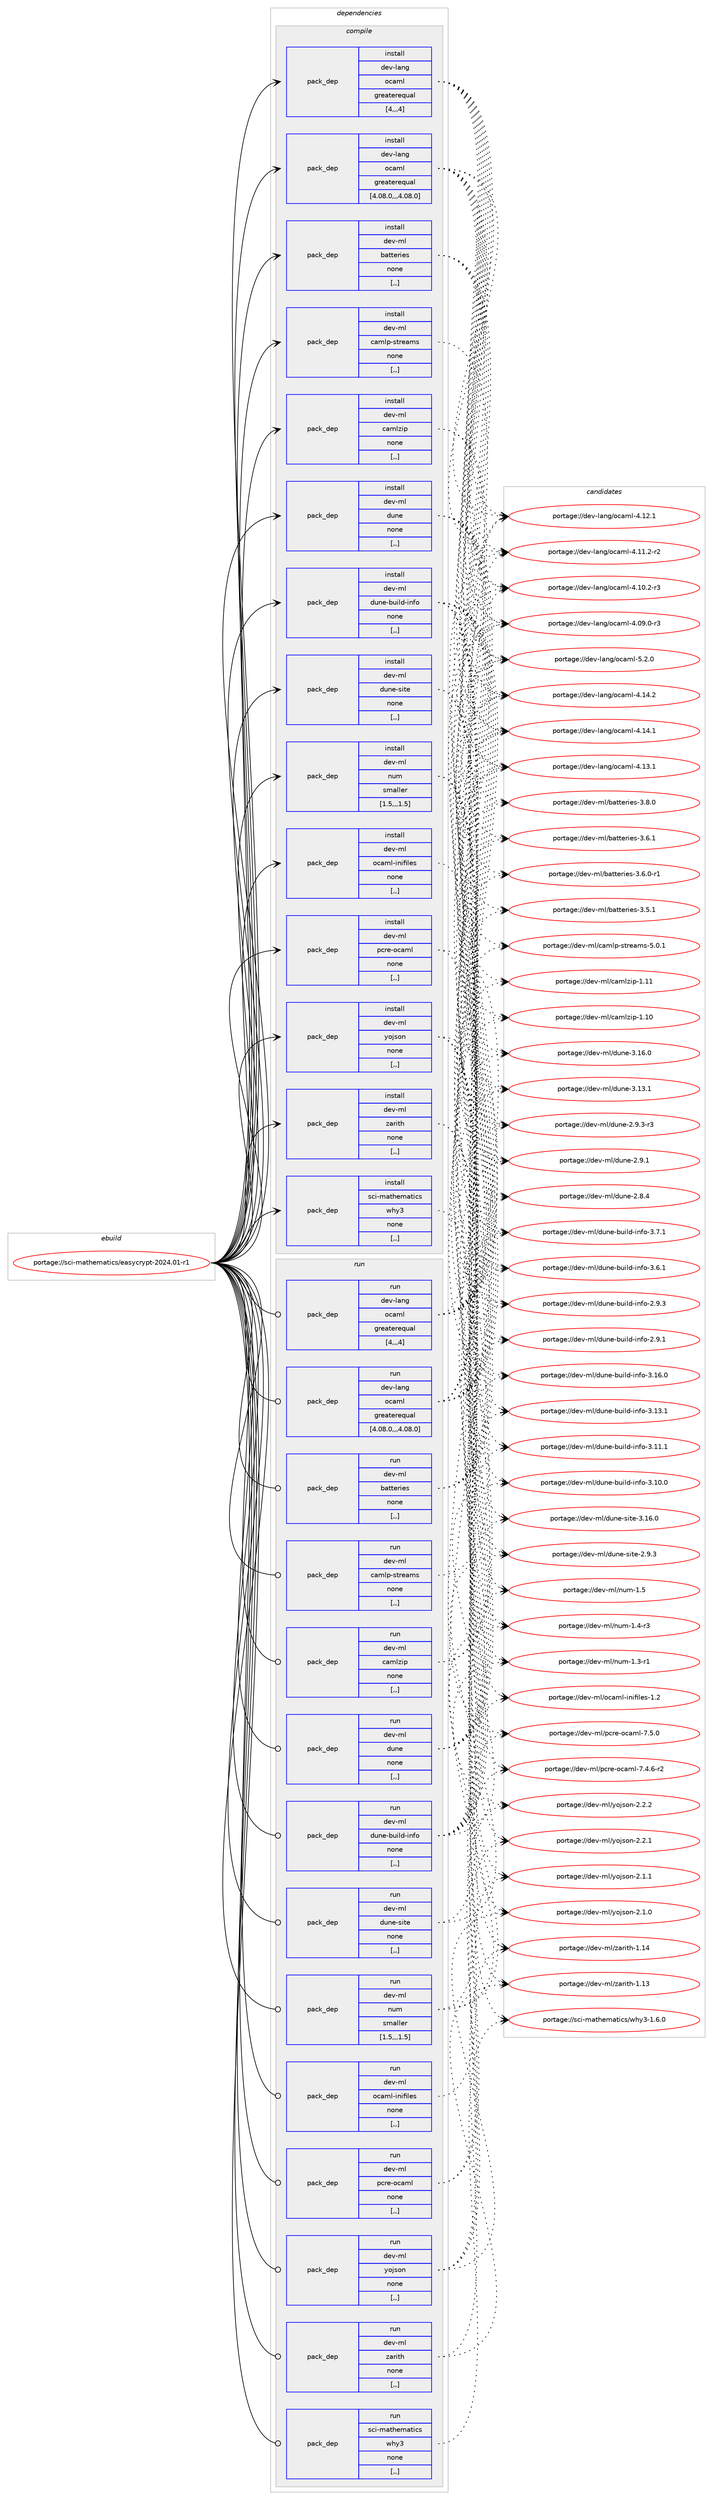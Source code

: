 digraph prolog {

# *************
# Graph options
# *************

newrank=true;
concentrate=true;
compound=true;
graph [rankdir=LR,fontname=Helvetica,fontsize=10,ranksep=1.5];#, ranksep=2.5, nodesep=0.2];
edge  [arrowhead=vee];
node  [fontname=Helvetica,fontsize=10];

# **********
# The ebuild
# **********

subgraph cluster_leftcol {
color=gray;
label=<<i>ebuild</i>>;
id [label="portage://sci-mathematics/easycrypt-2024.01-r1", color=red, width=4, href="../sci-mathematics/easycrypt-2024.01-r1.svg"];
}

# ****************
# The dependencies
# ****************

subgraph cluster_midcol {
color=gray;
label=<<i>dependencies</i>>;
subgraph cluster_compile {
fillcolor="#eeeeee";
style=filled;
label=<<i>compile</i>>;
subgraph pack668798 {
dependency917207 [label=<<TABLE BORDER="0" CELLBORDER="1" CELLSPACING="0" CELLPADDING="4" WIDTH="220"><TR><TD ROWSPAN="6" CELLPADDING="30">pack_dep</TD></TR><TR><TD WIDTH="110">install</TD></TR><TR><TD>dev-lang</TD></TR><TR><TD>ocaml</TD></TR><TR><TD>greaterequal</TD></TR><TR><TD>[4,,,4]</TD></TR></TABLE>>, shape=none, color=blue];
}
id:e -> dependency917207:w [weight=20,style="solid",arrowhead="vee"];
subgraph pack668799 {
dependency917208 [label=<<TABLE BORDER="0" CELLBORDER="1" CELLSPACING="0" CELLPADDING="4" WIDTH="220"><TR><TD ROWSPAN="6" CELLPADDING="30">pack_dep</TD></TR><TR><TD WIDTH="110">install</TD></TR><TR><TD>dev-lang</TD></TR><TR><TD>ocaml</TD></TR><TR><TD>greaterequal</TD></TR><TR><TD>[4.08.0,,,4.08.0]</TD></TR></TABLE>>, shape=none, color=blue];
}
id:e -> dependency917208:w [weight=20,style="solid",arrowhead="vee"];
subgraph pack668800 {
dependency917209 [label=<<TABLE BORDER="0" CELLBORDER="1" CELLSPACING="0" CELLPADDING="4" WIDTH="220"><TR><TD ROWSPAN="6" CELLPADDING="30">pack_dep</TD></TR><TR><TD WIDTH="110">install</TD></TR><TR><TD>dev-ml</TD></TR><TR><TD>batteries</TD></TR><TR><TD>none</TD></TR><TR><TD>[,,]</TD></TR></TABLE>>, shape=none, color=blue];
}
id:e -> dependency917209:w [weight=20,style="solid",arrowhead="vee"];
subgraph pack668801 {
dependency917210 [label=<<TABLE BORDER="0" CELLBORDER="1" CELLSPACING="0" CELLPADDING="4" WIDTH="220"><TR><TD ROWSPAN="6" CELLPADDING="30">pack_dep</TD></TR><TR><TD WIDTH="110">install</TD></TR><TR><TD>dev-ml</TD></TR><TR><TD>camlp-streams</TD></TR><TR><TD>none</TD></TR><TR><TD>[,,]</TD></TR></TABLE>>, shape=none, color=blue];
}
id:e -> dependency917210:w [weight=20,style="solid",arrowhead="vee"];
subgraph pack668802 {
dependency917211 [label=<<TABLE BORDER="0" CELLBORDER="1" CELLSPACING="0" CELLPADDING="4" WIDTH="220"><TR><TD ROWSPAN="6" CELLPADDING="30">pack_dep</TD></TR><TR><TD WIDTH="110">install</TD></TR><TR><TD>dev-ml</TD></TR><TR><TD>camlzip</TD></TR><TR><TD>none</TD></TR><TR><TD>[,,]</TD></TR></TABLE>>, shape=none, color=blue];
}
id:e -> dependency917211:w [weight=20,style="solid",arrowhead="vee"];
subgraph pack668803 {
dependency917212 [label=<<TABLE BORDER="0" CELLBORDER="1" CELLSPACING="0" CELLPADDING="4" WIDTH="220"><TR><TD ROWSPAN="6" CELLPADDING="30">pack_dep</TD></TR><TR><TD WIDTH="110">install</TD></TR><TR><TD>dev-ml</TD></TR><TR><TD>dune</TD></TR><TR><TD>none</TD></TR><TR><TD>[,,]</TD></TR></TABLE>>, shape=none, color=blue];
}
id:e -> dependency917212:w [weight=20,style="solid",arrowhead="vee"];
subgraph pack668804 {
dependency917213 [label=<<TABLE BORDER="0" CELLBORDER="1" CELLSPACING="0" CELLPADDING="4" WIDTH="220"><TR><TD ROWSPAN="6" CELLPADDING="30">pack_dep</TD></TR><TR><TD WIDTH="110">install</TD></TR><TR><TD>dev-ml</TD></TR><TR><TD>dune-build-info</TD></TR><TR><TD>none</TD></TR><TR><TD>[,,]</TD></TR></TABLE>>, shape=none, color=blue];
}
id:e -> dependency917213:w [weight=20,style="solid",arrowhead="vee"];
subgraph pack668805 {
dependency917214 [label=<<TABLE BORDER="0" CELLBORDER="1" CELLSPACING="0" CELLPADDING="4" WIDTH="220"><TR><TD ROWSPAN="6" CELLPADDING="30">pack_dep</TD></TR><TR><TD WIDTH="110">install</TD></TR><TR><TD>dev-ml</TD></TR><TR><TD>dune-site</TD></TR><TR><TD>none</TD></TR><TR><TD>[,,]</TD></TR></TABLE>>, shape=none, color=blue];
}
id:e -> dependency917214:w [weight=20,style="solid",arrowhead="vee"];
subgraph pack668806 {
dependency917215 [label=<<TABLE BORDER="0" CELLBORDER="1" CELLSPACING="0" CELLPADDING="4" WIDTH="220"><TR><TD ROWSPAN="6" CELLPADDING="30">pack_dep</TD></TR><TR><TD WIDTH="110">install</TD></TR><TR><TD>dev-ml</TD></TR><TR><TD>num</TD></TR><TR><TD>smaller</TD></TR><TR><TD>[1.5,,,1.5]</TD></TR></TABLE>>, shape=none, color=blue];
}
id:e -> dependency917215:w [weight=20,style="solid",arrowhead="vee"];
subgraph pack668807 {
dependency917216 [label=<<TABLE BORDER="0" CELLBORDER="1" CELLSPACING="0" CELLPADDING="4" WIDTH="220"><TR><TD ROWSPAN="6" CELLPADDING="30">pack_dep</TD></TR><TR><TD WIDTH="110">install</TD></TR><TR><TD>dev-ml</TD></TR><TR><TD>ocaml-inifiles</TD></TR><TR><TD>none</TD></TR><TR><TD>[,,]</TD></TR></TABLE>>, shape=none, color=blue];
}
id:e -> dependency917216:w [weight=20,style="solid",arrowhead="vee"];
subgraph pack668808 {
dependency917217 [label=<<TABLE BORDER="0" CELLBORDER="1" CELLSPACING="0" CELLPADDING="4" WIDTH="220"><TR><TD ROWSPAN="6" CELLPADDING="30">pack_dep</TD></TR><TR><TD WIDTH="110">install</TD></TR><TR><TD>dev-ml</TD></TR><TR><TD>pcre-ocaml</TD></TR><TR><TD>none</TD></TR><TR><TD>[,,]</TD></TR></TABLE>>, shape=none, color=blue];
}
id:e -> dependency917217:w [weight=20,style="solid",arrowhead="vee"];
subgraph pack668809 {
dependency917218 [label=<<TABLE BORDER="0" CELLBORDER="1" CELLSPACING="0" CELLPADDING="4" WIDTH="220"><TR><TD ROWSPAN="6" CELLPADDING="30">pack_dep</TD></TR><TR><TD WIDTH="110">install</TD></TR><TR><TD>dev-ml</TD></TR><TR><TD>yojson</TD></TR><TR><TD>none</TD></TR><TR><TD>[,,]</TD></TR></TABLE>>, shape=none, color=blue];
}
id:e -> dependency917218:w [weight=20,style="solid",arrowhead="vee"];
subgraph pack668810 {
dependency917219 [label=<<TABLE BORDER="0" CELLBORDER="1" CELLSPACING="0" CELLPADDING="4" WIDTH="220"><TR><TD ROWSPAN="6" CELLPADDING="30">pack_dep</TD></TR><TR><TD WIDTH="110">install</TD></TR><TR><TD>dev-ml</TD></TR><TR><TD>zarith</TD></TR><TR><TD>none</TD></TR><TR><TD>[,,]</TD></TR></TABLE>>, shape=none, color=blue];
}
id:e -> dependency917219:w [weight=20,style="solid",arrowhead="vee"];
subgraph pack668811 {
dependency917220 [label=<<TABLE BORDER="0" CELLBORDER="1" CELLSPACING="0" CELLPADDING="4" WIDTH="220"><TR><TD ROWSPAN="6" CELLPADDING="30">pack_dep</TD></TR><TR><TD WIDTH="110">install</TD></TR><TR><TD>sci-mathematics</TD></TR><TR><TD>why3</TD></TR><TR><TD>none</TD></TR><TR><TD>[,,]</TD></TR></TABLE>>, shape=none, color=blue];
}
id:e -> dependency917220:w [weight=20,style="solid",arrowhead="vee"];
}
subgraph cluster_compileandrun {
fillcolor="#eeeeee";
style=filled;
label=<<i>compile and run</i>>;
}
subgraph cluster_run {
fillcolor="#eeeeee";
style=filled;
label=<<i>run</i>>;
subgraph pack668812 {
dependency917221 [label=<<TABLE BORDER="0" CELLBORDER="1" CELLSPACING="0" CELLPADDING="4" WIDTH="220"><TR><TD ROWSPAN="6" CELLPADDING="30">pack_dep</TD></TR><TR><TD WIDTH="110">run</TD></TR><TR><TD>dev-lang</TD></TR><TR><TD>ocaml</TD></TR><TR><TD>greaterequal</TD></TR><TR><TD>[4,,,4]</TD></TR></TABLE>>, shape=none, color=blue];
}
id:e -> dependency917221:w [weight=20,style="solid",arrowhead="odot"];
subgraph pack668813 {
dependency917222 [label=<<TABLE BORDER="0" CELLBORDER="1" CELLSPACING="0" CELLPADDING="4" WIDTH="220"><TR><TD ROWSPAN="6" CELLPADDING="30">pack_dep</TD></TR><TR><TD WIDTH="110">run</TD></TR><TR><TD>dev-lang</TD></TR><TR><TD>ocaml</TD></TR><TR><TD>greaterequal</TD></TR><TR><TD>[4.08.0,,,4.08.0]</TD></TR></TABLE>>, shape=none, color=blue];
}
id:e -> dependency917222:w [weight=20,style="solid",arrowhead="odot"];
subgraph pack668814 {
dependency917223 [label=<<TABLE BORDER="0" CELLBORDER="1" CELLSPACING="0" CELLPADDING="4" WIDTH="220"><TR><TD ROWSPAN="6" CELLPADDING="30">pack_dep</TD></TR><TR><TD WIDTH="110">run</TD></TR><TR><TD>dev-ml</TD></TR><TR><TD>batteries</TD></TR><TR><TD>none</TD></TR><TR><TD>[,,]</TD></TR></TABLE>>, shape=none, color=blue];
}
id:e -> dependency917223:w [weight=20,style="solid",arrowhead="odot"];
subgraph pack668815 {
dependency917224 [label=<<TABLE BORDER="0" CELLBORDER="1" CELLSPACING="0" CELLPADDING="4" WIDTH="220"><TR><TD ROWSPAN="6" CELLPADDING="30">pack_dep</TD></TR><TR><TD WIDTH="110">run</TD></TR><TR><TD>dev-ml</TD></TR><TR><TD>camlp-streams</TD></TR><TR><TD>none</TD></TR><TR><TD>[,,]</TD></TR></TABLE>>, shape=none, color=blue];
}
id:e -> dependency917224:w [weight=20,style="solid",arrowhead="odot"];
subgraph pack668816 {
dependency917225 [label=<<TABLE BORDER="0" CELLBORDER="1" CELLSPACING="0" CELLPADDING="4" WIDTH="220"><TR><TD ROWSPAN="6" CELLPADDING="30">pack_dep</TD></TR><TR><TD WIDTH="110">run</TD></TR><TR><TD>dev-ml</TD></TR><TR><TD>camlzip</TD></TR><TR><TD>none</TD></TR><TR><TD>[,,]</TD></TR></TABLE>>, shape=none, color=blue];
}
id:e -> dependency917225:w [weight=20,style="solid",arrowhead="odot"];
subgraph pack668817 {
dependency917226 [label=<<TABLE BORDER="0" CELLBORDER="1" CELLSPACING="0" CELLPADDING="4" WIDTH="220"><TR><TD ROWSPAN="6" CELLPADDING="30">pack_dep</TD></TR><TR><TD WIDTH="110">run</TD></TR><TR><TD>dev-ml</TD></TR><TR><TD>dune</TD></TR><TR><TD>none</TD></TR><TR><TD>[,,]</TD></TR></TABLE>>, shape=none, color=blue];
}
id:e -> dependency917226:w [weight=20,style="solid",arrowhead="odot"];
subgraph pack668818 {
dependency917227 [label=<<TABLE BORDER="0" CELLBORDER="1" CELLSPACING="0" CELLPADDING="4" WIDTH="220"><TR><TD ROWSPAN="6" CELLPADDING="30">pack_dep</TD></TR><TR><TD WIDTH="110">run</TD></TR><TR><TD>dev-ml</TD></TR><TR><TD>dune-build-info</TD></TR><TR><TD>none</TD></TR><TR><TD>[,,]</TD></TR></TABLE>>, shape=none, color=blue];
}
id:e -> dependency917227:w [weight=20,style="solid",arrowhead="odot"];
subgraph pack668819 {
dependency917228 [label=<<TABLE BORDER="0" CELLBORDER="1" CELLSPACING="0" CELLPADDING="4" WIDTH="220"><TR><TD ROWSPAN="6" CELLPADDING="30">pack_dep</TD></TR><TR><TD WIDTH="110">run</TD></TR><TR><TD>dev-ml</TD></TR><TR><TD>dune-site</TD></TR><TR><TD>none</TD></TR><TR><TD>[,,]</TD></TR></TABLE>>, shape=none, color=blue];
}
id:e -> dependency917228:w [weight=20,style="solid",arrowhead="odot"];
subgraph pack668820 {
dependency917229 [label=<<TABLE BORDER="0" CELLBORDER="1" CELLSPACING="0" CELLPADDING="4" WIDTH="220"><TR><TD ROWSPAN="6" CELLPADDING="30">pack_dep</TD></TR><TR><TD WIDTH="110">run</TD></TR><TR><TD>dev-ml</TD></TR><TR><TD>num</TD></TR><TR><TD>smaller</TD></TR><TR><TD>[1.5,,,1.5]</TD></TR></TABLE>>, shape=none, color=blue];
}
id:e -> dependency917229:w [weight=20,style="solid",arrowhead="odot"];
subgraph pack668821 {
dependency917230 [label=<<TABLE BORDER="0" CELLBORDER="1" CELLSPACING="0" CELLPADDING="4" WIDTH="220"><TR><TD ROWSPAN="6" CELLPADDING="30">pack_dep</TD></TR><TR><TD WIDTH="110">run</TD></TR><TR><TD>dev-ml</TD></TR><TR><TD>ocaml-inifiles</TD></TR><TR><TD>none</TD></TR><TR><TD>[,,]</TD></TR></TABLE>>, shape=none, color=blue];
}
id:e -> dependency917230:w [weight=20,style="solid",arrowhead="odot"];
subgraph pack668822 {
dependency917231 [label=<<TABLE BORDER="0" CELLBORDER="1" CELLSPACING="0" CELLPADDING="4" WIDTH="220"><TR><TD ROWSPAN="6" CELLPADDING="30">pack_dep</TD></TR><TR><TD WIDTH="110">run</TD></TR><TR><TD>dev-ml</TD></TR><TR><TD>pcre-ocaml</TD></TR><TR><TD>none</TD></TR><TR><TD>[,,]</TD></TR></TABLE>>, shape=none, color=blue];
}
id:e -> dependency917231:w [weight=20,style="solid",arrowhead="odot"];
subgraph pack668823 {
dependency917232 [label=<<TABLE BORDER="0" CELLBORDER="1" CELLSPACING="0" CELLPADDING="4" WIDTH="220"><TR><TD ROWSPAN="6" CELLPADDING="30">pack_dep</TD></TR><TR><TD WIDTH="110">run</TD></TR><TR><TD>dev-ml</TD></TR><TR><TD>yojson</TD></TR><TR><TD>none</TD></TR><TR><TD>[,,]</TD></TR></TABLE>>, shape=none, color=blue];
}
id:e -> dependency917232:w [weight=20,style="solid",arrowhead="odot"];
subgraph pack668824 {
dependency917233 [label=<<TABLE BORDER="0" CELLBORDER="1" CELLSPACING="0" CELLPADDING="4" WIDTH="220"><TR><TD ROWSPAN="6" CELLPADDING="30">pack_dep</TD></TR><TR><TD WIDTH="110">run</TD></TR><TR><TD>dev-ml</TD></TR><TR><TD>zarith</TD></TR><TR><TD>none</TD></TR><TR><TD>[,,]</TD></TR></TABLE>>, shape=none, color=blue];
}
id:e -> dependency917233:w [weight=20,style="solid",arrowhead="odot"];
subgraph pack668825 {
dependency917234 [label=<<TABLE BORDER="0" CELLBORDER="1" CELLSPACING="0" CELLPADDING="4" WIDTH="220"><TR><TD ROWSPAN="6" CELLPADDING="30">pack_dep</TD></TR><TR><TD WIDTH="110">run</TD></TR><TR><TD>sci-mathematics</TD></TR><TR><TD>why3</TD></TR><TR><TD>none</TD></TR><TR><TD>[,,]</TD></TR></TABLE>>, shape=none, color=blue];
}
id:e -> dependency917234:w [weight=20,style="solid",arrowhead="odot"];
}
}

# **************
# The candidates
# **************

subgraph cluster_choices {
rank=same;
color=gray;
label=<<i>candidates</i>>;

subgraph choice668798 {
color=black;
nodesep=1;
choice1001011184510897110103471119997109108455346504648 [label="portage://dev-lang/ocaml-5.2.0", color=red, width=4,href="../dev-lang/ocaml-5.2.0.svg"];
choice100101118451089711010347111999710910845524649524650 [label="portage://dev-lang/ocaml-4.14.2", color=red, width=4,href="../dev-lang/ocaml-4.14.2.svg"];
choice100101118451089711010347111999710910845524649524649 [label="portage://dev-lang/ocaml-4.14.1", color=red, width=4,href="../dev-lang/ocaml-4.14.1.svg"];
choice100101118451089711010347111999710910845524649514649 [label="portage://dev-lang/ocaml-4.13.1", color=red, width=4,href="../dev-lang/ocaml-4.13.1.svg"];
choice100101118451089711010347111999710910845524649504649 [label="portage://dev-lang/ocaml-4.12.1", color=red, width=4,href="../dev-lang/ocaml-4.12.1.svg"];
choice1001011184510897110103471119997109108455246494946504511450 [label="portage://dev-lang/ocaml-4.11.2-r2", color=red, width=4,href="../dev-lang/ocaml-4.11.2-r2.svg"];
choice1001011184510897110103471119997109108455246494846504511451 [label="portage://dev-lang/ocaml-4.10.2-r3", color=red, width=4,href="../dev-lang/ocaml-4.10.2-r3.svg"];
choice1001011184510897110103471119997109108455246485746484511451 [label="portage://dev-lang/ocaml-4.09.0-r3", color=red, width=4,href="../dev-lang/ocaml-4.09.0-r3.svg"];
dependency917207:e -> choice1001011184510897110103471119997109108455346504648:w [style=dotted,weight="100"];
dependency917207:e -> choice100101118451089711010347111999710910845524649524650:w [style=dotted,weight="100"];
dependency917207:e -> choice100101118451089711010347111999710910845524649524649:w [style=dotted,weight="100"];
dependency917207:e -> choice100101118451089711010347111999710910845524649514649:w [style=dotted,weight="100"];
dependency917207:e -> choice100101118451089711010347111999710910845524649504649:w [style=dotted,weight="100"];
dependency917207:e -> choice1001011184510897110103471119997109108455246494946504511450:w [style=dotted,weight="100"];
dependency917207:e -> choice1001011184510897110103471119997109108455246494846504511451:w [style=dotted,weight="100"];
dependency917207:e -> choice1001011184510897110103471119997109108455246485746484511451:w [style=dotted,weight="100"];
}
subgraph choice668799 {
color=black;
nodesep=1;
choice1001011184510897110103471119997109108455346504648 [label="portage://dev-lang/ocaml-5.2.0", color=red, width=4,href="../dev-lang/ocaml-5.2.0.svg"];
choice100101118451089711010347111999710910845524649524650 [label="portage://dev-lang/ocaml-4.14.2", color=red, width=4,href="../dev-lang/ocaml-4.14.2.svg"];
choice100101118451089711010347111999710910845524649524649 [label="portage://dev-lang/ocaml-4.14.1", color=red, width=4,href="../dev-lang/ocaml-4.14.1.svg"];
choice100101118451089711010347111999710910845524649514649 [label="portage://dev-lang/ocaml-4.13.1", color=red, width=4,href="../dev-lang/ocaml-4.13.1.svg"];
choice100101118451089711010347111999710910845524649504649 [label="portage://dev-lang/ocaml-4.12.1", color=red, width=4,href="../dev-lang/ocaml-4.12.1.svg"];
choice1001011184510897110103471119997109108455246494946504511450 [label="portage://dev-lang/ocaml-4.11.2-r2", color=red, width=4,href="../dev-lang/ocaml-4.11.2-r2.svg"];
choice1001011184510897110103471119997109108455246494846504511451 [label="portage://dev-lang/ocaml-4.10.2-r3", color=red, width=4,href="../dev-lang/ocaml-4.10.2-r3.svg"];
choice1001011184510897110103471119997109108455246485746484511451 [label="portage://dev-lang/ocaml-4.09.0-r3", color=red, width=4,href="../dev-lang/ocaml-4.09.0-r3.svg"];
dependency917208:e -> choice1001011184510897110103471119997109108455346504648:w [style=dotted,weight="100"];
dependency917208:e -> choice100101118451089711010347111999710910845524649524650:w [style=dotted,weight="100"];
dependency917208:e -> choice100101118451089711010347111999710910845524649524649:w [style=dotted,weight="100"];
dependency917208:e -> choice100101118451089711010347111999710910845524649514649:w [style=dotted,weight="100"];
dependency917208:e -> choice100101118451089711010347111999710910845524649504649:w [style=dotted,weight="100"];
dependency917208:e -> choice1001011184510897110103471119997109108455246494946504511450:w [style=dotted,weight="100"];
dependency917208:e -> choice1001011184510897110103471119997109108455246494846504511451:w [style=dotted,weight="100"];
dependency917208:e -> choice1001011184510897110103471119997109108455246485746484511451:w [style=dotted,weight="100"];
}
subgraph choice668800 {
color=black;
nodesep=1;
choice10010111845109108479897116116101114105101115455146564648 [label="portage://dev-ml/batteries-3.8.0", color=red, width=4,href="../dev-ml/batteries-3.8.0.svg"];
choice10010111845109108479897116116101114105101115455146544649 [label="portage://dev-ml/batteries-3.6.1", color=red, width=4,href="../dev-ml/batteries-3.6.1.svg"];
choice100101118451091084798971161161011141051011154551465446484511449 [label="portage://dev-ml/batteries-3.6.0-r1", color=red, width=4,href="../dev-ml/batteries-3.6.0-r1.svg"];
choice10010111845109108479897116116101114105101115455146534649 [label="portage://dev-ml/batteries-3.5.1", color=red, width=4,href="../dev-ml/batteries-3.5.1.svg"];
dependency917209:e -> choice10010111845109108479897116116101114105101115455146564648:w [style=dotted,weight="100"];
dependency917209:e -> choice10010111845109108479897116116101114105101115455146544649:w [style=dotted,weight="100"];
dependency917209:e -> choice100101118451091084798971161161011141051011154551465446484511449:w [style=dotted,weight="100"];
dependency917209:e -> choice10010111845109108479897116116101114105101115455146534649:w [style=dotted,weight="100"];
}
subgraph choice668801 {
color=black;
nodesep=1;
choice100101118451091084799971091081124511511611410197109115455346484649 [label="portage://dev-ml/camlp-streams-5.0.1", color=red, width=4,href="../dev-ml/camlp-streams-5.0.1.svg"];
dependency917210:e -> choice100101118451091084799971091081124511511611410197109115455346484649:w [style=dotted,weight="100"];
}
subgraph choice668802 {
color=black;
nodesep=1;
choice100101118451091084799971091081221051124549464949 [label="portage://dev-ml/camlzip-1.11", color=red, width=4,href="../dev-ml/camlzip-1.11.svg"];
choice100101118451091084799971091081221051124549464948 [label="portage://dev-ml/camlzip-1.10", color=red, width=4,href="../dev-ml/camlzip-1.10.svg"];
dependency917211:e -> choice100101118451091084799971091081221051124549464949:w [style=dotted,weight="100"];
dependency917211:e -> choice100101118451091084799971091081221051124549464948:w [style=dotted,weight="100"];
}
subgraph choice668803 {
color=black;
nodesep=1;
choice100101118451091084710011711010145514649544648 [label="portage://dev-ml/dune-3.16.0", color=red, width=4,href="../dev-ml/dune-3.16.0.svg"];
choice100101118451091084710011711010145514649514649 [label="portage://dev-ml/dune-3.13.1", color=red, width=4,href="../dev-ml/dune-3.13.1.svg"];
choice10010111845109108471001171101014550465746514511451 [label="portage://dev-ml/dune-2.9.3-r3", color=red, width=4,href="../dev-ml/dune-2.9.3-r3.svg"];
choice1001011184510910847100117110101455046574649 [label="portage://dev-ml/dune-2.9.1", color=red, width=4,href="../dev-ml/dune-2.9.1.svg"];
choice1001011184510910847100117110101455046564652 [label="portage://dev-ml/dune-2.8.4", color=red, width=4,href="../dev-ml/dune-2.8.4.svg"];
dependency917212:e -> choice100101118451091084710011711010145514649544648:w [style=dotted,weight="100"];
dependency917212:e -> choice100101118451091084710011711010145514649514649:w [style=dotted,weight="100"];
dependency917212:e -> choice10010111845109108471001171101014550465746514511451:w [style=dotted,weight="100"];
dependency917212:e -> choice1001011184510910847100117110101455046574649:w [style=dotted,weight="100"];
dependency917212:e -> choice1001011184510910847100117110101455046564652:w [style=dotted,weight="100"];
}
subgraph choice668804 {
color=black;
nodesep=1;
choice100101118451091084710011711010145981171051081004510511010211145514649544648 [label="portage://dev-ml/dune-build-info-3.16.0", color=red, width=4,href="../dev-ml/dune-build-info-3.16.0.svg"];
choice100101118451091084710011711010145981171051081004510511010211145514649514649 [label="portage://dev-ml/dune-build-info-3.13.1", color=red, width=4,href="../dev-ml/dune-build-info-3.13.1.svg"];
choice100101118451091084710011711010145981171051081004510511010211145514649494649 [label="portage://dev-ml/dune-build-info-3.11.1", color=red, width=4,href="../dev-ml/dune-build-info-3.11.1.svg"];
choice100101118451091084710011711010145981171051081004510511010211145514649484648 [label="portage://dev-ml/dune-build-info-3.10.0", color=red, width=4,href="../dev-ml/dune-build-info-3.10.0.svg"];
choice1001011184510910847100117110101459811710510810045105110102111455146554649 [label="portage://dev-ml/dune-build-info-3.7.1", color=red, width=4,href="../dev-ml/dune-build-info-3.7.1.svg"];
choice1001011184510910847100117110101459811710510810045105110102111455146544649 [label="portage://dev-ml/dune-build-info-3.6.1", color=red, width=4,href="../dev-ml/dune-build-info-3.6.1.svg"];
choice1001011184510910847100117110101459811710510810045105110102111455046574651 [label="portage://dev-ml/dune-build-info-2.9.3", color=red, width=4,href="../dev-ml/dune-build-info-2.9.3.svg"];
choice1001011184510910847100117110101459811710510810045105110102111455046574649 [label="portage://dev-ml/dune-build-info-2.9.1", color=red, width=4,href="../dev-ml/dune-build-info-2.9.1.svg"];
dependency917213:e -> choice100101118451091084710011711010145981171051081004510511010211145514649544648:w [style=dotted,weight="100"];
dependency917213:e -> choice100101118451091084710011711010145981171051081004510511010211145514649514649:w [style=dotted,weight="100"];
dependency917213:e -> choice100101118451091084710011711010145981171051081004510511010211145514649494649:w [style=dotted,weight="100"];
dependency917213:e -> choice100101118451091084710011711010145981171051081004510511010211145514649484648:w [style=dotted,weight="100"];
dependency917213:e -> choice1001011184510910847100117110101459811710510810045105110102111455146554649:w [style=dotted,weight="100"];
dependency917213:e -> choice1001011184510910847100117110101459811710510810045105110102111455146544649:w [style=dotted,weight="100"];
dependency917213:e -> choice1001011184510910847100117110101459811710510810045105110102111455046574651:w [style=dotted,weight="100"];
dependency917213:e -> choice1001011184510910847100117110101459811710510810045105110102111455046574649:w [style=dotted,weight="100"];
}
subgraph choice668805 {
color=black;
nodesep=1;
choice10010111845109108471001171101014511510511610145514649544648 [label="portage://dev-ml/dune-site-3.16.0", color=red, width=4,href="../dev-ml/dune-site-3.16.0.svg"];
choice100101118451091084710011711010145115105116101455046574651 [label="portage://dev-ml/dune-site-2.9.3", color=red, width=4,href="../dev-ml/dune-site-2.9.3.svg"];
dependency917214:e -> choice10010111845109108471001171101014511510511610145514649544648:w [style=dotted,weight="100"];
dependency917214:e -> choice100101118451091084710011711010145115105116101455046574651:w [style=dotted,weight="100"];
}
subgraph choice668806 {
color=black;
nodesep=1;
choice100101118451091084711011710945494653 [label="portage://dev-ml/num-1.5", color=red, width=4,href="../dev-ml/num-1.5.svg"];
choice1001011184510910847110117109454946524511451 [label="portage://dev-ml/num-1.4-r3", color=red, width=4,href="../dev-ml/num-1.4-r3.svg"];
choice1001011184510910847110117109454946514511449 [label="portage://dev-ml/num-1.3-r1", color=red, width=4,href="../dev-ml/num-1.3-r1.svg"];
dependency917215:e -> choice100101118451091084711011710945494653:w [style=dotted,weight="100"];
dependency917215:e -> choice1001011184510910847110117109454946524511451:w [style=dotted,weight="100"];
dependency917215:e -> choice1001011184510910847110117109454946514511449:w [style=dotted,weight="100"];
}
subgraph choice668807 {
color=black;
nodesep=1;
choice100101118451091084711199971091084510511010510210510810111545494650 [label="portage://dev-ml/ocaml-inifiles-1.2", color=red, width=4,href="../dev-ml/ocaml-inifiles-1.2.svg"];
dependency917216:e -> choice100101118451091084711199971091084510511010510210510810111545494650:w [style=dotted,weight="100"];
}
subgraph choice668808 {
color=black;
nodesep=1;
choice100101118451091084711299114101451119997109108455546534648 [label="portage://dev-ml/pcre-ocaml-7.5.0", color=red, width=4,href="../dev-ml/pcre-ocaml-7.5.0.svg"];
choice1001011184510910847112991141014511199971091084555465246544511450 [label="portage://dev-ml/pcre-ocaml-7.4.6-r2", color=red, width=4,href="../dev-ml/pcre-ocaml-7.4.6-r2.svg"];
dependency917217:e -> choice100101118451091084711299114101451119997109108455546534648:w [style=dotted,weight="100"];
dependency917217:e -> choice1001011184510910847112991141014511199971091084555465246544511450:w [style=dotted,weight="100"];
}
subgraph choice668809 {
color=black;
nodesep=1;
choice1001011184510910847121111106115111110455046504650 [label="portage://dev-ml/yojson-2.2.2", color=red, width=4,href="../dev-ml/yojson-2.2.2.svg"];
choice1001011184510910847121111106115111110455046504649 [label="portage://dev-ml/yojson-2.2.1", color=red, width=4,href="../dev-ml/yojson-2.2.1.svg"];
choice1001011184510910847121111106115111110455046494649 [label="portage://dev-ml/yojson-2.1.1", color=red, width=4,href="../dev-ml/yojson-2.1.1.svg"];
choice1001011184510910847121111106115111110455046494648 [label="portage://dev-ml/yojson-2.1.0", color=red, width=4,href="../dev-ml/yojson-2.1.0.svg"];
dependency917218:e -> choice1001011184510910847121111106115111110455046504650:w [style=dotted,weight="100"];
dependency917218:e -> choice1001011184510910847121111106115111110455046504649:w [style=dotted,weight="100"];
dependency917218:e -> choice1001011184510910847121111106115111110455046494649:w [style=dotted,weight="100"];
dependency917218:e -> choice1001011184510910847121111106115111110455046494648:w [style=dotted,weight="100"];
}
subgraph choice668810 {
color=black;
nodesep=1;
choice1001011184510910847122971141051161044549464952 [label="portage://dev-ml/zarith-1.14", color=red, width=4,href="../dev-ml/zarith-1.14.svg"];
choice1001011184510910847122971141051161044549464951 [label="portage://dev-ml/zarith-1.13", color=red, width=4,href="../dev-ml/zarith-1.13.svg"];
dependency917219:e -> choice1001011184510910847122971141051161044549464952:w [style=dotted,weight="100"];
dependency917219:e -> choice1001011184510910847122971141051161044549464951:w [style=dotted,weight="100"];
}
subgraph choice668811 {
color=black;
nodesep=1;
choice11599105451099711610410110997116105991154711910412151454946544648 [label="portage://sci-mathematics/why3-1.6.0", color=red, width=4,href="../sci-mathematics/why3-1.6.0.svg"];
dependency917220:e -> choice11599105451099711610410110997116105991154711910412151454946544648:w [style=dotted,weight="100"];
}
subgraph choice668812 {
color=black;
nodesep=1;
choice1001011184510897110103471119997109108455346504648 [label="portage://dev-lang/ocaml-5.2.0", color=red, width=4,href="../dev-lang/ocaml-5.2.0.svg"];
choice100101118451089711010347111999710910845524649524650 [label="portage://dev-lang/ocaml-4.14.2", color=red, width=4,href="../dev-lang/ocaml-4.14.2.svg"];
choice100101118451089711010347111999710910845524649524649 [label="portage://dev-lang/ocaml-4.14.1", color=red, width=4,href="../dev-lang/ocaml-4.14.1.svg"];
choice100101118451089711010347111999710910845524649514649 [label="portage://dev-lang/ocaml-4.13.1", color=red, width=4,href="../dev-lang/ocaml-4.13.1.svg"];
choice100101118451089711010347111999710910845524649504649 [label="portage://dev-lang/ocaml-4.12.1", color=red, width=4,href="../dev-lang/ocaml-4.12.1.svg"];
choice1001011184510897110103471119997109108455246494946504511450 [label="portage://dev-lang/ocaml-4.11.2-r2", color=red, width=4,href="../dev-lang/ocaml-4.11.2-r2.svg"];
choice1001011184510897110103471119997109108455246494846504511451 [label="portage://dev-lang/ocaml-4.10.2-r3", color=red, width=4,href="../dev-lang/ocaml-4.10.2-r3.svg"];
choice1001011184510897110103471119997109108455246485746484511451 [label="portage://dev-lang/ocaml-4.09.0-r3", color=red, width=4,href="../dev-lang/ocaml-4.09.0-r3.svg"];
dependency917221:e -> choice1001011184510897110103471119997109108455346504648:w [style=dotted,weight="100"];
dependency917221:e -> choice100101118451089711010347111999710910845524649524650:w [style=dotted,weight="100"];
dependency917221:e -> choice100101118451089711010347111999710910845524649524649:w [style=dotted,weight="100"];
dependency917221:e -> choice100101118451089711010347111999710910845524649514649:w [style=dotted,weight="100"];
dependency917221:e -> choice100101118451089711010347111999710910845524649504649:w [style=dotted,weight="100"];
dependency917221:e -> choice1001011184510897110103471119997109108455246494946504511450:w [style=dotted,weight="100"];
dependency917221:e -> choice1001011184510897110103471119997109108455246494846504511451:w [style=dotted,weight="100"];
dependency917221:e -> choice1001011184510897110103471119997109108455246485746484511451:w [style=dotted,weight="100"];
}
subgraph choice668813 {
color=black;
nodesep=1;
choice1001011184510897110103471119997109108455346504648 [label="portage://dev-lang/ocaml-5.2.0", color=red, width=4,href="../dev-lang/ocaml-5.2.0.svg"];
choice100101118451089711010347111999710910845524649524650 [label="portage://dev-lang/ocaml-4.14.2", color=red, width=4,href="../dev-lang/ocaml-4.14.2.svg"];
choice100101118451089711010347111999710910845524649524649 [label="portage://dev-lang/ocaml-4.14.1", color=red, width=4,href="../dev-lang/ocaml-4.14.1.svg"];
choice100101118451089711010347111999710910845524649514649 [label="portage://dev-lang/ocaml-4.13.1", color=red, width=4,href="../dev-lang/ocaml-4.13.1.svg"];
choice100101118451089711010347111999710910845524649504649 [label="portage://dev-lang/ocaml-4.12.1", color=red, width=4,href="../dev-lang/ocaml-4.12.1.svg"];
choice1001011184510897110103471119997109108455246494946504511450 [label="portage://dev-lang/ocaml-4.11.2-r2", color=red, width=4,href="../dev-lang/ocaml-4.11.2-r2.svg"];
choice1001011184510897110103471119997109108455246494846504511451 [label="portage://dev-lang/ocaml-4.10.2-r3", color=red, width=4,href="../dev-lang/ocaml-4.10.2-r3.svg"];
choice1001011184510897110103471119997109108455246485746484511451 [label="portage://dev-lang/ocaml-4.09.0-r3", color=red, width=4,href="../dev-lang/ocaml-4.09.0-r3.svg"];
dependency917222:e -> choice1001011184510897110103471119997109108455346504648:w [style=dotted,weight="100"];
dependency917222:e -> choice100101118451089711010347111999710910845524649524650:w [style=dotted,weight="100"];
dependency917222:e -> choice100101118451089711010347111999710910845524649524649:w [style=dotted,weight="100"];
dependency917222:e -> choice100101118451089711010347111999710910845524649514649:w [style=dotted,weight="100"];
dependency917222:e -> choice100101118451089711010347111999710910845524649504649:w [style=dotted,weight="100"];
dependency917222:e -> choice1001011184510897110103471119997109108455246494946504511450:w [style=dotted,weight="100"];
dependency917222:e -> choice1001011184510897110103471119997109108455246494846504511451:w [style=dotted,weight="100"];
dependency917222:e -> choice1001011184510897110103471119997109108455246485746484511451:w [style=dotted,weight="100"];
}
subgraph choice668814 {
color=black;
nodesep=1;
choice10010111845109108479897116116101114105101115455146564648 [label="portage://dev-ml/batteries-3.8.0", color=red, width=4,href="../dev-ml/batteries-3.8.0.svg"];
choice10010111845109108479897116116101114105101115455146544649 [label="portage://dev-ml/batteries-3.6.1", color=red, width=4,href="../dev-ml/batteries-3.6.1.svg"];
choice100101118451091084798971161161011141051011154551465446484511449 [label="portage://dev-ml/batteries-3.6.0-r1", color=red, width=4,href="../dev-ml/batteries-3.6.0-r1.svg"];
choice10010111845109108479897116116101114105101115455146534649 [label="portage://dev-ml/batteries-3.5.1", color=red, width=4,href="../dev-ml/batteries-3.5.1.svg"];
dependency917223:e -> choice10010111845109108479897116116101114105101115455146564648:w [style=dotted,weight="100"];
dependency917223:e -> choice10010111845109108479897116116101114105101115455146544649:w [style=dotted,weight="100"];
dependency917223:e -> choice100101118451091084798971161161011141051011154551465446484511449:w [style=dotted,weight="100"];
dependency917223:e -> choice10010111845109108479897116116101114105101115455146534649:w [style=dotted,weight="100"];
}
subgraph choice668815 {
color=black;
nodesep=1;
choice100101118451091084799971091081124511511611410197109115455346484649 [label="portage://dev-ml/camlp-streams-5.0.1", color=red, width=4,href="../dev-ml/camlp-streams-5.0.1.svg"];
dependency917224:e -> choice100101118451091084799971091081124511511611410197109115455346484649:w [style=dotted,weight="100"];
}
subgraph choice668816 {
color=black;
nodesep=1;
choice100101118451091084799971091081221051124549464949 [label="portage://dev-ml/camlzip-1.11", color=red, width=4,href="../dev-ml/camlzip-1.11.svg"];
choice100101118451091084799971091081221051124549464948 [label="portage://dev-ml/camlzip-1.10", color=red, width=4,href="../dev-ml/camlzip-1.10.svg"];
dependency917225:e -> choice100101118451091084799971091081221051124549464949:w [style=dotted,weight="100"];
dependency917225:e -> choice100101118451091084799971091081221051124549464948:w [style=dotted,weight="100"];
}
subgraph choice668817 {
color=black;
nodesep=1;
choice100101118451091084710011711010145514649544648 [label="portage://dev-ml/dune-3.16.0", color=red, width=4,href="../dev-ml/dune-3.16.0.svg"];
choice100101118451091084710011711010145514649514649 [label="portage://dev-ml/dune-3.13.1", color=red, width=4,href="../dev-ml/dune-3.13.1.svg"];
choice10010111845109108471001171101014550465746514511451 [label="portage://dev-ml/dune-2.9.3-r3", color=red, width=4,href="../dev-ml/dune-2.9.3-r3.svg"];
choice1001011184510910847100117110101455046574649 [label="portage://dev-ml/dune-2.9.1", color=red, width=4,href="../dev-ml/dune-2.9.1.svg"];
choice1001011184510910847100117110101455046564652 [label="portage://dev-ml/dune-2.8.4", color=red, width=4,href="../dev-ml/dune-2.8.4.svg"];
dependency917226:e -> choice100101118451091084710011711010145514649544648:w [style=dotted,weight="100"];
dependency917226:e -> choice100101118451091084710011711010145514649514649:w [style=dotted,weight="100"];
dependency917226:e -> choice10010111845109108471001171101014550465746514511451:w [style=dotted,weight="100"];
dependency917226:e -> choice1001011184510910847100117110101455046574649:w [style=dotted,weight="100"];
dependency917226:e -> choice1001011184510910847100117110101455046564652:w [style=dotted,weight="100"];
}
subgraph choice668818 {
color=black;
nodesep=1;
choice100101118451091084710011711010145981171051081004510511010211145514649544648 [label="portage://dev-ml/dune-build-info-3.16.0", color=red, width=4,href="../dev-ml/dune-build-info-3.16.0.svg"];
choice100101118451091084710011711010145981171051081004510511010211145514649514649 [label="portage://dev-ml/dune-build-info-3.13.1", color=red, width=4,href="../dev-ml/dune-build-info-3.13.1.svg"];
choice100101118451091084710011711010145981171051081004510511010211145514649494649 [label="portage://dev-ml/dune-build-info-3.11.1", color=red, width=4,href="../dev-ml/dune-build-info-3.11.1.svg"];
choice100101118451091084710011711010145981171051081004510511010211145514649484648 [label="portage://dev-ml/dune-build-info-3.10.0", color=red, width=4,href="../dev-ml/dune-build-info-3.10.0.svg"];
choice1001011184510910847100117110101459811710510810045105110102111455146554649 [label="portage://dev-ml/dune-build-info-3.7.1", color=red, width=4,href="../dev-ml/dune-build-info-3.7.1.svg"];
choice1001011184510910847100117110101459811710510810045105110102111455146544649 [label="portage://dev-ml/dune-build-info-3.6.1", color=red, width=4,href="../dev-ml/dune-build-info-3.6.1.svg"];
choice1001011184510910847100117110101459811710510810045105110102111455046574651 [label="portage://dev-ml/dune-build-info-2.9.3", color=red, width=4,href="../dev-ml/dune-build-info-2.9.3.svg"];
choice1001011184510910847100117110101459811710510810045105110102111455046574649 [label="portage://dev-ml/dune-build-info-2.9.1", color=red, width=4,href="../dev-ml/dune-build-info-2.9.1.svg"];
dependency917227:e -> choice100101118451091084710011711010145981171051081004510511010211145514649544648:w [style=dotted,weight="100"];
dependency917227:e -> choice100101118451091084710011711010145981171051081004510511010211145514649514649:w [style=dotted,weight="100"];
dependency917227:e -> choice100101118451091084710011711010145981171051081004510511010211145514649494649:w [style=dotted,weight="100"];
dependency917227:e -> choice100101118451091084710011711010145981171051081004510511010211145514649484648:w [style=dotted,weight="100"];
dependency917227:e -> choice1001011184510910847100117110101459811710510810045105110102111455146554649:w [style=dotted,weight="100"];
dependency917227:e -> choice1001011184510910847100117110101459811710510810045105110102111455146544649:w [style=dotted,weight="100"];
dependency917227:e -> choice1001011184510910847100117110101459811710510810045105110102111455046574651:w [style=dotted,weight="100"];
dependency917227:e -> choice1001011184510910847100117110101459811710510810045105110102111455046574649:w [style=dotted,weight="100"];
}
subgraph choice668819 {
color=black;
nodesep=1;
choice10010111845109108471001171101014511510511610145514649544648 [label="portage://dev-ml/dune-site-3.16.0", color=red, width=4,href="../dev-ml/dune-site-3.16.0.svg"];
choice100101118451091084710011711010145115105116101455046574651 [label="portage://dev-ml/dune-site-2.9.3", color=red, width=4,href="../dev-ml/dune-site-2.9.3.svg"];
dependency917228:e -> choice10010111845109108471001171101014511510511610145514649544648:w [style=dotted,weight="100"];
dependency917228:e -> choice100101118451091084710011711010145115105116101455046574651:w [style=dotted,weight="100"];
}
subgraph choice668820 {
color=black;
nodesep=1;
choice100101118451091084711011710945494653 [label="portage://dev-ml/num-1.5", color=red, width=4,href="../dev-ml/num-1.5.svg"];
choice1001011184510910847110117109454946524511451 [label="portage://dev-ml/num-1.4-r3", color=red, width=4,href="../dev-ml/num-1.4-r3.svg"];
choice1001011184510910847110117109454946514511449 [label="portage://dev-ml/num-1.3-r1", color=red, width=4,href="../dev-ml/num-1.3-r1.svg"];
dependency917229:e -> choice100101118451091084711011710945494653:w [style=dotted,weight="100"];
dependency917229:e -> choice1001011184510910847110117109454946524511451:w [style=dotted,weight="100"];
dependency917229:e -> choice1001011184510910847110117109454946514511449:w [style=dotted,weight="100"];
}
subgraph choice668821 {
color=black;
nodesep=1;
choice100101118451091084711199971091084510511010510210510810111545494650 [label="portage://dev-ml/ocaml-inifiles-1.2", color=red, width=4,href="../dev-ml/ocaml-inifiles-1.2.svg"];
dependency917230:e -> choice100101118451091084711199971091084510511010510210510810111545494650:w [style=dotted,weight="100"];
}
subgraph choice668822 {
color=black;
nodesep=1;
choice100101118451091084711299114101451119997109108455546534648 [label="portage://dev-ml/pcre-ocaml-7.5.0", color=red, width=4,href="../dev-ml/pcre-ocaml-7.5.0.svg"];
choice1001011184510910847112991141014511199971091084555465246544511450 [label="portage://dev-ml/pcre-ocaml-7.4.6-r2", color=red, width=4,href="../dev-ml/pcre-ocaml-7.4.6-r2.svg"];
dependency917231:e -> choice100101118451091084711299114101451119997109108455546534648:w [style=dotted,weight="100"];
dependency917231:e -> choice1001011184510910847112991141014511199971091084555465246544511450:w [style=dotted,weight="100"];
}
subgraph choice668823 {
color=black;
nodesep=1;
choice1001011184510910847121111106115111110455046504650 [label="portage://dev-ml/yojson-2.2.2", color=red, width=4,href="../dev-ml/yojson-2.2.2.svg"];
choice1001011184510910847121111106115111110455046504649 [label="portage://dev-ml/yojson-2.2.1", color=red, width=4,href="../dev-ml/yojson-2.2.1.svg"];
choice1001011184510910847121111106115111110455046494649 [label="portage://dev-ml/yojson-2.1.1", color=red, width=4,href="../dev-ml/yojson-2.1.1.svg"];
choice1001011184510910847121111106115111110455046494648 [label="portage://dev-ml/yojson-2.1.0", color=red, width=4,href="../dev-ml/yojson-2.1.0.svg"];
dependency917232:e -> choice1001011184510910847121111106115111110455046504650:w [style=dotted,weight="100"];
dependency917232:e -> choice1001011184510910847121111106115111110455046504649:w [style=dotted,weight="100"];
dependency917232:e -> choice1001011184510910847121111106115111110455046494649:w [style=dotted,weight="100"];
dependency917232:e -> choice1001011184510910847121111106115111110455046494648:w [style=dotted,weight="100"];
}
subgraph choice668824 {
color=black;
nodesep=1;
choice1001011184510910847122971141051161044549464952 [label="portage://dev-ml/zarith-1.14", color=red, width=4,href="../dev-ml/zarith-1.14.svg"];
choice1001011184510910847122971141051161044549464951 [label="portage://dev-ml/zarith-1.13", color=red, width=4,href="../dev-ml/zarith-1.13.svg"];
dependency917233:e -> choice1001011184510910847122971141051161044549464952:w [style=dotted,weight="100"];
dependency917233:e -> choice1001011184510910847122971141051161044549464951:w [style=dotted,weight="100"];
}
subgraph choice668825 {
color=black;
nodesep=1;
choice11599105451099711610410110997116105991154711910412151454946544648 [label="portage://sci-mathematics/why3-1.6.0", color=red, width=4,href="../sci-mathematics/why3-1.6.0.svg"];
dependency917234:e -> choice11599105451099711610410110997116105991154711910412151454946544648:w [style=dotted,weight="100"];
}
}

}
